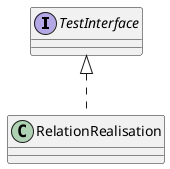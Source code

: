 @startuml
interface TestInterface{}
class RelationRealisation{}

TestInterface  <|.. RelationRealisation
@enduml